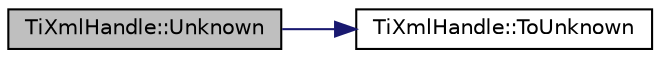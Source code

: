 digraph "TiXmlHandle::Unknown"
{
  edge [fontname="Helvetica",fontsize="10",labelfontname="Helvetica",labelfontsize="10"];
  node [fontname="Helvetica",fontsize="10",shape=record];
  rankdir="LR";
  Node1 [label="TiXmlHandle::Unknown",height=0.2,width=0.4,color="black", fillcolor="grey75", style="filled" fontcolor="black"];
  Node1 -> Node2 [color="midnightblue",fontsize="10",style="solid",fontname="Helvetica"];
  Node2 [label="TiXmlHandle::ToUnknown",height=0.2,width=0.4,color="black", fillcolor="white", style="filled",URL="$class_ti_xml_handle.html#a1381c17507a130767b1e23afc93b3674"];
}
